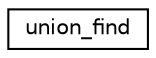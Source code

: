 digraph "Graphical Class Hierarchy"
{
  edge [fontname="Helvetica",fontsize="10",labelfontname="Helvetica",labelfontsize="10"];
  node [fontname="Helvetica",fontsize="10",shape=record];
  rankdir="LR";
  Node0 [label="union_find",height=0.2,width=0.4,color="black", fillcolor="white", style="filled",URL="$d1/dfb/classunion__find.html"];
}
